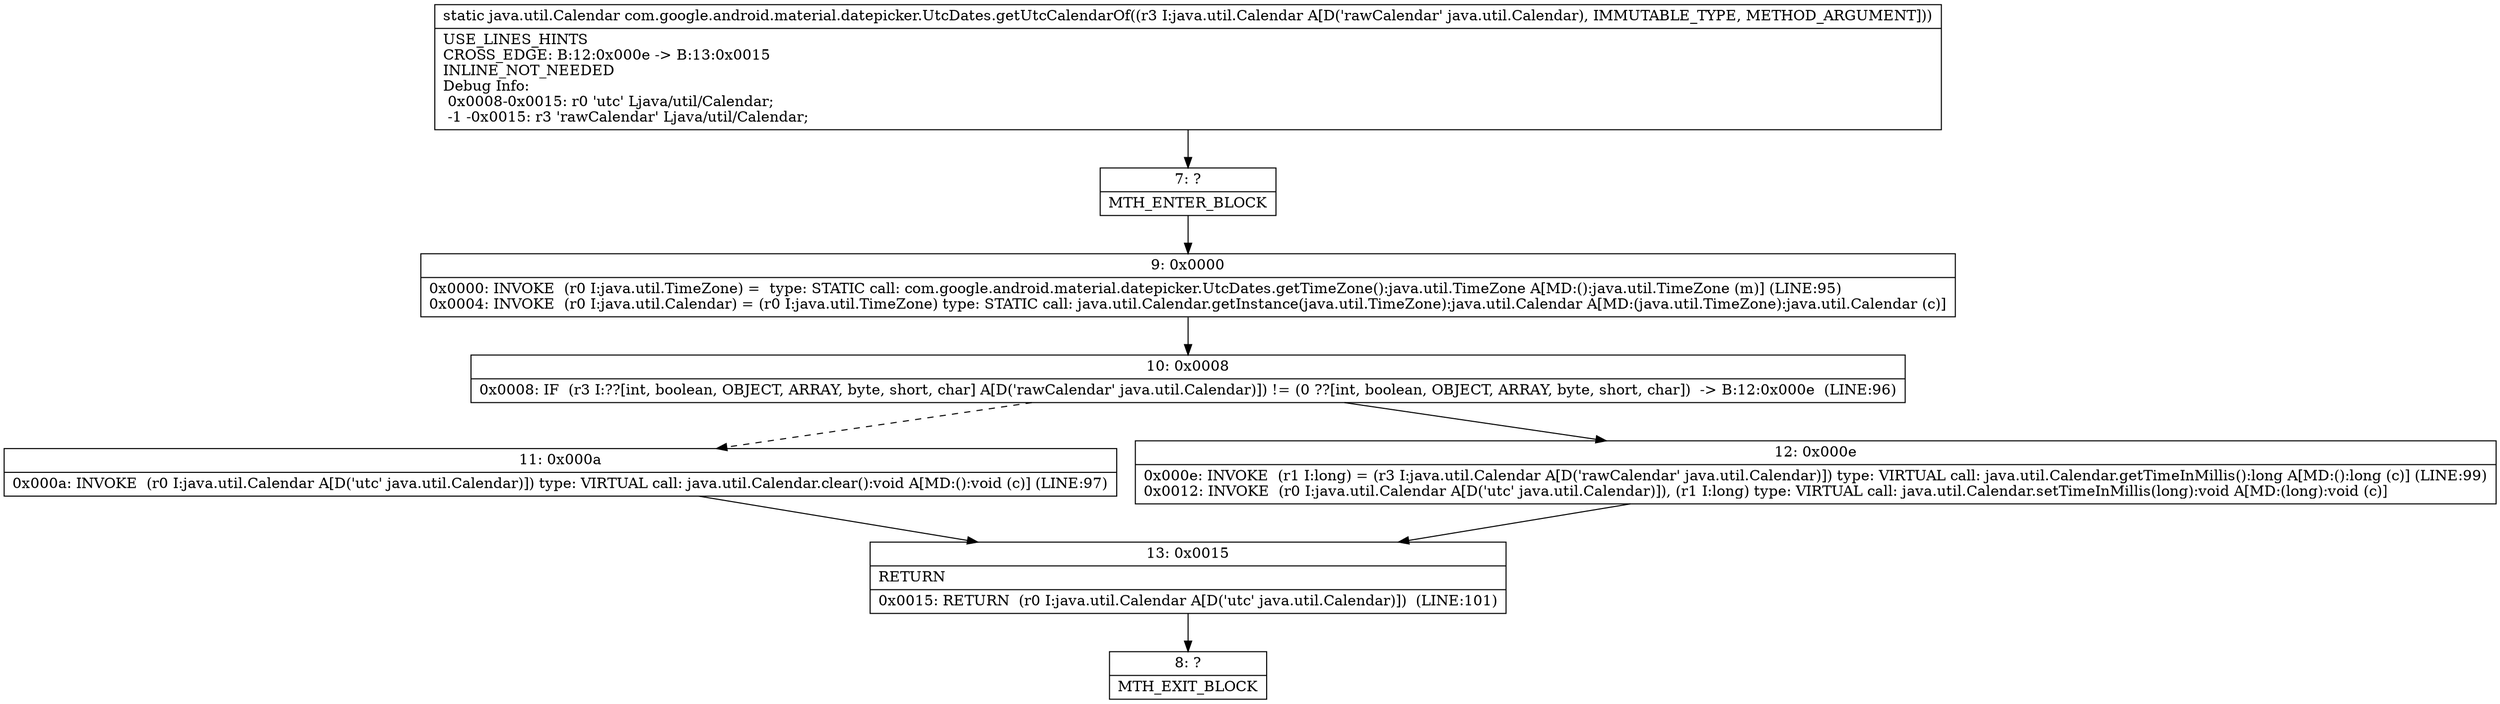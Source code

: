 digraph "CFG forcom.google.android.material.datepicker.UtcDates.getUtcCalendarOf(Ljava\/util\/Calendar;)Ljava\/util\/Calendar;" {
Node_7 [shape=record,label="{7\:\ ?|MTH_ENTER_BLOCK\l}"];
Node_9 [shape=record,label="{9\:\ 0x0000|0x0000: INVOKE  (r0 I:java.util.TimeZone) =  type: STATIC call: com.google.android.material.datepicker.UtcDates.getTimeZone():java.util.TimeZone A[MD:():java.util.TimeZone (m)] (LINE:95)\l0x0004: INVOKE  (r0 I:java.util.Calendar) = (r0 I:java.util.TimeZone) type: STATIC call: java.util.Calendar.getInstance(java.util.TimeZone):java.util.Calendar A[MD:(java.util.TimeZone):java.util.Calendar (c)]\l}"];
Node_10 [shape=record,label="{10\:\ 0x0008|0x0008: IF  (r3 I:??[int, boolean, OBJECT, ARRAY, byte, short, char] A[D('rawCalendar' java.util.Calendar)]) != (0 ??[int, boolean, OBJECT, ARRAY, byte, short, char])  \-\> B:12:0x000e  (LINE:96)\l}"];
Node_11 [shape=record,label="{11\:\ 0x000a|0x000a: INVOKE  (r0 I:java.util.Calendar A[D('utc' java.util.Calendar)]) type: VIRTUAL call: java.util.Calendar.clear():void A[MD:():void (c)] (LINE:97)\l}"];
Node_13 [shape=record,label="{13\:\ 0x0015|RETURN\l|0x0015: RETURN  (r0 I:java.util.Calendar A[D('utc' java.util.Calendar)])  (LINE:101)\l}"];
Node_8 [shape=record,label="{8\:\ ?|MTH_EXIT_BLOCK\l}"];
Node_12 [shape=record,label="{12\:\ 0x000e|0x000e: INVOKE  (r1 I:long) = (r3 I:java.util.Calendar A[D('rawCalendar' java.util.Calendar)]) type: VIRTUAL call: java.util.Calendar.getTimeInMillis():long A[MD:():long (c)] (LINE:99)\l0x0012: INVOKE  (r0 I:java.util.Calendar A[D('utc' java.util.Calendar)]), (r1 I:long) type: VIRTUAL call: java.util.Calendar.setTimeInMillis(long):void A[MD:(long):void (c)]\l}"];
MethodNode[shape=record,label="{static java.util.Calendar com.google.android.material.datepicker.UtcDates.getUtcCalendarOf((r3 I:java.util.Calendar A[D('rawCalendar' java.util.Calendar), IMMUTABLE_TYPE, METHOD_ARGUMENT]))  | USE_LINES_HINTS\lCROSS_EDGE: B:12:0x000e \-\> B:13:0x0015\lINLINE_NOT_NEEDED\lDebug Info:\l  0x0008\-0x0015: r0 'utc' Ljava\/util\/Calendar;\l  \-1 \-0x0015: r3 'rawCalendar' Ljava\/util\/Calendar;\l}"];
MethodNode -> Node_7;Node_7 -> Node_9;
Node_9 -> Node_10;
Node_10 -> Node_11[style=dashed];
Node_10 -> Node_12;
Node_11 -> Node_13;
Node_13 -> Node_8;
Node_12 -> Node_13;
}

